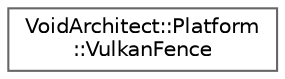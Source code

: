 digraph "Graphical Class Hierarchy"
{
 // LATEX_PDF_SIZE
  bgcolor="transparent";
  edge [fontname=Helvetica,fontsize=10,labelfontname=Helvetica,labelfontsize=10];
  node [fontname=Helvetica,fontsize=10,shape=box,height=0.2,width=0.4];
  rankdir="LR";
  Node0 [id="Node000000",label="VoidArchitect::Platform\l::VulkanFence",height=0.2,width=0.4,color="grey40", fillcolor="white", style="filled",URL="$class_void_architect_1_1_platform_1_1_vulkan_fence.html",tooltip=" "];
}
